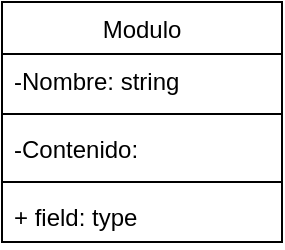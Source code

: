 <mxfile version="20.8.11" type="github">
  <diagram name="Página-1" id="BkQa5dee0uERybHW93tI">
    <mxGraphModel dx="1434" dy="796" grid="1" gridSize="10" guides="1" tooltips="1" connect="1" arrows="1" fold="1" page="1" pageScale="1" pageWidth="827" pageHeight="1169" math="0" shadow="0">
      <root>
        <mxCell id="0" />
        <mxCell id="1" parent="0" />
        <mxCell id="zxKskXv6LEuD9VB7WLRw-1" value="Modulo" style="swimlane;fontStyle=0;childLayout=stackLayout;horizontal=1;startSize=26;fillColor=none;horizontalStack=0;resizeParent=1;resizeParentMax=0;resizeLast=0;collapsible=1;marginBottom=0;" vertex="1" parent="1">
          <mxGeometry x="340" y="350" width="140" height="120" as="geometry" />
        </mxCell>
        <mxCell id="zxKskXv6LEuD9VB7WLRw-2" value="-Nombre: string" style="text;strokeColor=none;fillColor=none;align=left;verticalAlign=top;spacingLeft=4;spacingRight=4;overflow=hidden;rotatable=0;points=[[0,0.5],[1,0.5]];portConstraint=eastwest;" vertex="1" parent="zxKskXv6LEuD9VB7WLRw-1">
          <mxGeometry y="26" width="140" height="26" as="geometry" />
        </mxCell>
        <mxCell id="zxKskXv6LEuD9VB7WLRw-5" value="" style="line;strokeWidth=1;fillColor=none;align=left;verticalAlign=middle;spacingTop=-1;spacingLeft=3;spacingRight=3;rotatable=0;labelPosition=right;points=[];portConstraint=eastwest;strokeColor=inherit;" vertex="1" parent="zxKskXv6LEuD9VB7WLRw-1">
          <mxGeometry y="52" width="140" height="8" as="geometry" />
        </mxCell>
        <mxCell id="zxKskXv6LEuD9VB7WLRw-3" value="-Contenido:" style="text;strokeColor=none;fillColor=none;align=left;verticalAlign=top;spacingLeft=4;spacingRight=4;overflow=hidden;rotatable=0;points=[[0,0.5],[1,0.5]];portConstraint=eastwest;" vertex="1" parent="zxKskXv6LEuD9VB7WLRw-1">
          <mxGeometry y="60" width="140" height="26" as="geometry" />
        </mxCell>
        <mxCell id="zxKskXv6LEuD9VB7WLRw-6" value="" style="line;strokeWidth=1;fillColor=none;align=left;verticalAlign=middle;spacingTop=-1;spacingLeft=3;spacingRight=3;rotatable=0;labelPosition=right;points=[];portConstraint=eastwest;strokeColor=inherit;" vertex="1" parent="zxKskXv6LEuD9VB7WLRw-1">
          <mxGeometry y="86" width="140" height="8" as="geometry" />
        </mxCell>
        <mxCell id="zxKskXv6LEuD9VB7WLRw-4" value="+ field: type" style="text;strokeColor=none;fillColor=none;align=left;verticalAlign=top;spacingLeft=4;spacingRight=4;overflow=hidden;rotatable=0;points=[[0,0.5],[1,0.5]];portConstraint=eastwest;" vertex="1" parent="zxKskXv6LEuD9VB7WLRw-1">
          <mxGeometry y="94" width="140" height="26" as="geometry" />
        </mxCell>
      </root>
    </mxGraphModel>
  </diagram>
</mxfile>
